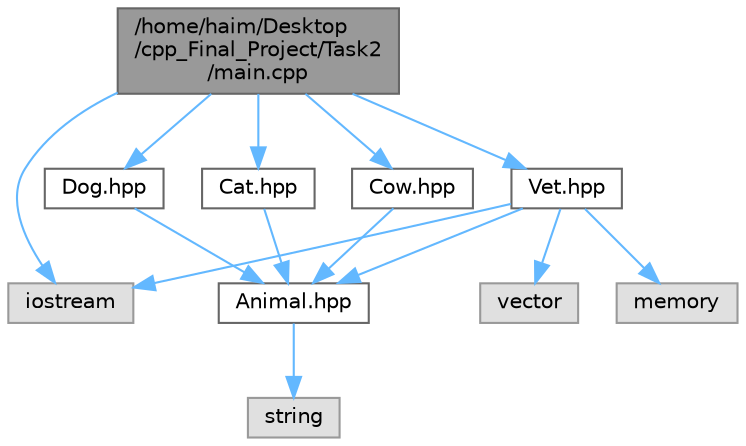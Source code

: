 digraph "/home/haim/Desktop/cpp_Final_Project/Task2/main.cpp"
{
 // LATEX_PDF_SIZE
  bgcolor="transparent";
  edge [fontname=Helvetica,fontsize=10,labelfontname=Helvetica,labelfontsize=10];
  node [fontname=Helvetica,fontsize=10,shape=box,height=0.2,width=0.4];
  Node1 [id="Node000001",label="/home/haim/Desktop\l/cpp_Final_Project/Task2\l/main.cpp",height=0.2,width=0.4,color="gray40", fillcolor="grey60", style="filled", fontcolor="black",tooltip=" "];
  Node1 -> Node2 [id="edge14_Node000001_Node000002",color="steelblue1",style="solid",tooltip=" "];
  Node2 [id="Node000002",label="iostream",height=0.2,width=0.4,color="grey60", fillcolor="#E0E0E0", style="filled",tooltip=" "];
  Node1 -> Node3 [id="edge15_Node000001_Node000003",color="steelblue1",style="solid",tooltip=" "];
  Node3 [id="Node000003",label="Vet.hpp",height=0.2,width=0.4,color="grey40", fillcolor="white", style="filled",URL="$Vet_8hpp.html",tooltip=" "];
  Node3 -> Node4 [id="edge16_Node000003_Node000004",color="steelblue1",style="solid",tooltip=" "];
  Node4 [id="Node000004",label="Animal.hpp",height=0.2,width=0.4,color="grey40", fillcolor="white", style="filled",URL="$Animal_8hpp.html",tooltip=" "];
  Node4 -> Node5 [id="edge17_Node000004_Node000005",color="steelblue1",style="solid",tooltip=" "];
  Node5 [id="Node000005",label="string",height=0.2,width=0.4,color="grey60", fillcolor="#E0E0E0", style="filled",tooltip=" "];
  Node3 -> Node6 [id="edge18_Node000003_Node000006",color="steelblue1",style="solid",tooltip=" "];
  Node6 [id="Node000006",label="vector",height=0.2,width=0.4,color="grey60", fillcolor="#E0E0E0", style="filled",tooltip=" "];
  Node3 -> Node7 [id="edge19_Node000003_Node000007",color="steelblue1",style="solid",tooltip=" "];
  Node7 [id="Node000007",label="memory",height=0.2,width=0.4,color="grey60", fillcolor="#E0E0E0", style="filled",tooltip=" "];
  Node3 -> Node2 [id="edge20_Node000003_Node000002",color="steelblue1",style="solid",tooltip=" "];
  Node1 -> Node8 [id="edge21_Node000001_Node000008",color="steelblue1",style="solid",tooltip=" "];
  Node8 [id="Node000008",label="Dog.hpp",height=0.2,width=0.4,color="grey40", fillcolor="white", style="filled",URL="$Dog_8hpp.html",tooltip=" "];
  Node8 -> Node4 [id="edge22_Node000008_Node000004",color="steelblue1",style="solid",tooltip=" "];
  Node1 -> Node9 [id="edge23_Node000001_Node000009",color="steelblue1",style="solid",tooltip=" "];
  Node9 [id="Node000009",label="Cat.hpp",height=0.2,width=0.4,color="grey40", fillcolor="white", style="filled",URL="$Cat_8hpp.html",tooltip=" "];
  Node9 -> Node4 [id="edge24_Node000009_Node000004",color="steelblue1",style="solid",tooltip=" "];
  Node1 -> Node10 [id="edge25_Node000001_Node000010",color="steelblue1",style="solid",tooltip=" "];
  Node10 [id="Node000010",label="Cow.hpp",height=0.2,width=0.4,color="grey40", fillcolor="white", style="filled",URL="$Cow_8hpp.html",tooltip=" "];
  Node10 -> Node4 [id="edge26_Node000010_Node000004",color="steelblue1",style="solid",tooltip=" "];
}
